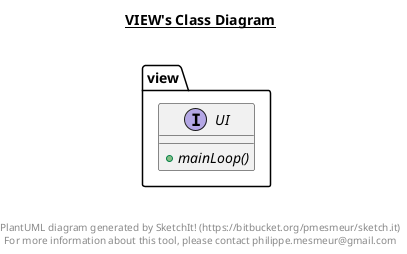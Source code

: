 @startuml

title __VIEW's Class Diagram__\n

  package view {
    interface UI {
        {abstract} + mainLoop()
    }
  }
  



right footer


PlantUML diagram generated by SketchIt! (https://bitbucket.org/pmesmeur/sketch.it)
For more information about this tool, please contact philippe.mesmeur@gmail.com
endfooter

@enduml
